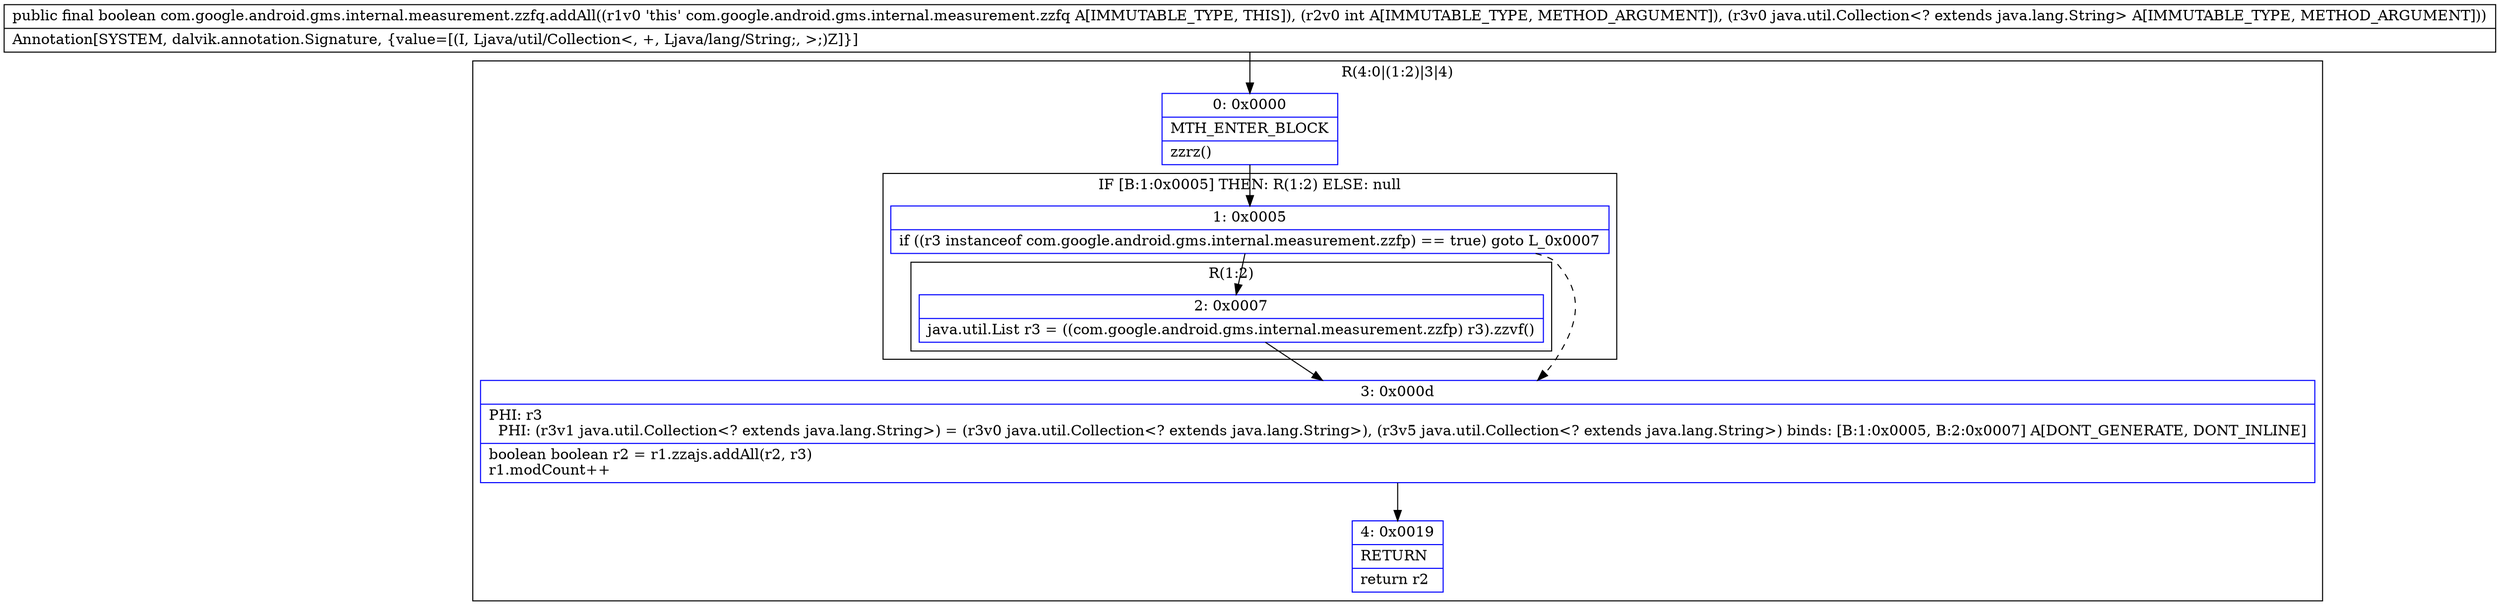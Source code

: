 digraph "CFG forcom.google.android.gms.internal.measurement.zzfq.addAll(ILjava\/util\/Collection;)Z" {
subgraph cluster_Region_1796553621 {
label = "R(4:0|(1:2)|3|4)";
node [shape=record,color=blue];
Node_0 [shape=record,label="{0\:\ 0x0000|MTH_ENTER_BLOCK\l|zzrz()\l}"];
subgraph cluster_IfRegion_191948092 {
label = "IF [B:1:0x0005] THEN: R(1:2) ELSE: null";
node [shape=record,color=blue];
Node_1 [shape=record,label="{1\:\ 0x0005|if ((r3 instanceof com.google.android.gms.internal.measurement.zzfp) == true) goto L_0x0007\l}"];
subgraph cluster_Region_901156805 {
label = "R(1:2)";
node [shape=record,color=blue];
Node_2 [shape=record,label="{2\:\ 0x0007|java.util.List r3 = ((com.google.android.gms.internal.measurement.zzfp) r3).zzvf()\l}"];
}
}
Node_3 [shape=record,label="{3\:\ 0x000d|PHI: r3 \l  PHI: (r3v1 java.util.Collection\<? extends java.lang.String\>) = (r3v0 java.util.Collection\<? extends java.lang.String\>), (r3v5 java.util.Collection\<? extends java.lang.String\>) binds: [B:1:0x0005, B:2:0x0007] A[DONT_GENERATE, DONT_INLINE]\l|boolean boolean r2 = r1.zzajs.addAll(r2, r3)\lr1.modCount++\l}"];
Node_4 [shape=record,label="{4\:\ 0x0019|RETURN\l|return r2\l}"];
}
MethodNode[shape=record,label="{public final boolean com.google.android.gms.internal.measurement.zzfq.addAll((r1v0 'this' com.google.android.gms.internal.measurement.zzfq A[IMMUTABLE_TYPE, THIS]), (r2v0 int A[IMMUTABLE_TYPE, METHOD_ARGUMENT]), (r3v0 java.util.Collection\<? extends java.lang.String\> A[IMMUTABLE_TYPE, METHOD_ARGUMENT]))  | Annotation[SYSTEM, dalvik.annotation.Signature, \{value=[(I, Ljava\/util\/Collection\<, +, Ljava\/lang\/String;, \>;)Z]\}]\l}"];
MethodNode -> Node_0;
Node_0 -> Node_1;
Node_1 -> Node_2;
Node_1 -> Node_3[style=dashed];
Node_2 -> Node_3;
Node_3 -> Node_4;
}

